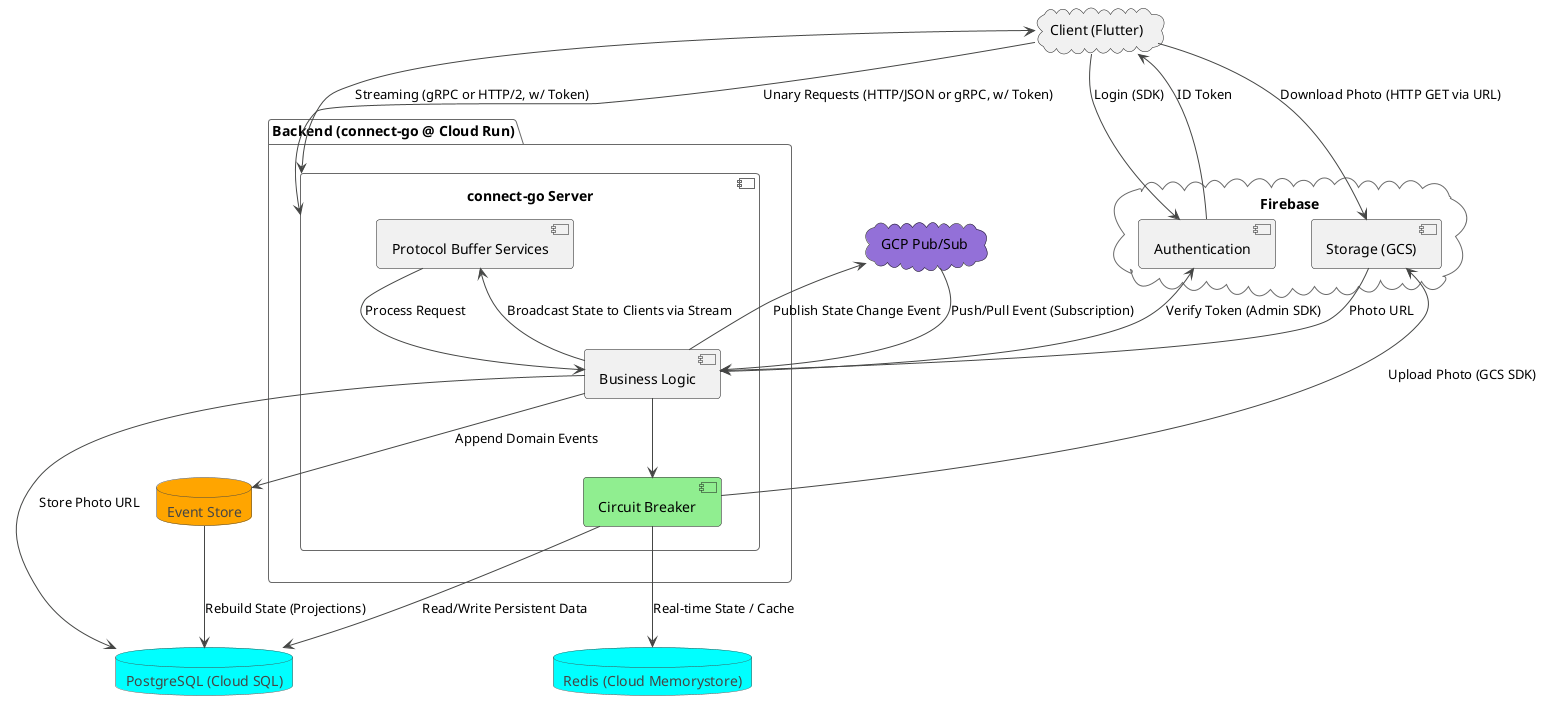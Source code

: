 @startuml
!theme vibrant

cloud "Client (Flutter)" as Client
package "Backend (connect-go @ Cloud Run)" {
  component "connect-go Server" as Connect {
    component "Protocol Buffer Services" as PBServices
    component "Business Logic" as Logic
    component "Circuit Breaker" as CircuitBreaker #LightGreen
  }
}
database "PostgreSQL (Cloud SQL)" as PSQL
database "Redis (Cloud Memorystore)" as Redis
cloud "GCP Pub/Sub" as PubSub #MediumPurple
database "Event Store" as EventStore #Orange
cloud "Firebase" {
  component "Authentication" as FirebaseAuth
  component "Storage (GCS)" as FirebaseStorage
}

Client --> FirebaseAuth : Login (SDK)
FirebaseAuth --> Client : ID Token

Client --> Connect : Unary Requests (HTTP/JSON or gRPC, w/ Token)
Client <--> Connect : Streaming (gRPC or HTTP/2, w/ Token)
PBServices --> Logic : Process Request
Logic --> FirebaseAuth : Verify Token (Admin SDK)

Logic --> CircuitBreaker
CircuitBreaker --> PSQL : Read/Write Persistent Data
CircuitBreaker --> Redis : Real-time State / Cache
CircuitBreaker --> FirebaseStorage : Upload Photo (GCS SDK)

Logic --> EventStore : Append Domain Events
EventStore --> PSQL : Rebuild State (Projections)

Logic --> PubSub : Publish State Change Event
PubSub --> Logic : Push/Pull Event (Subscription)
Logic --> PBServices : Broadcast State to Clients via Stream

FirebaseStorage --> Logic : Photo URL
Logic --> PSQL : Store Photo URL

Client --> FirebaseStorage : Download Photo (HTTP GET via URL)

@enduml
